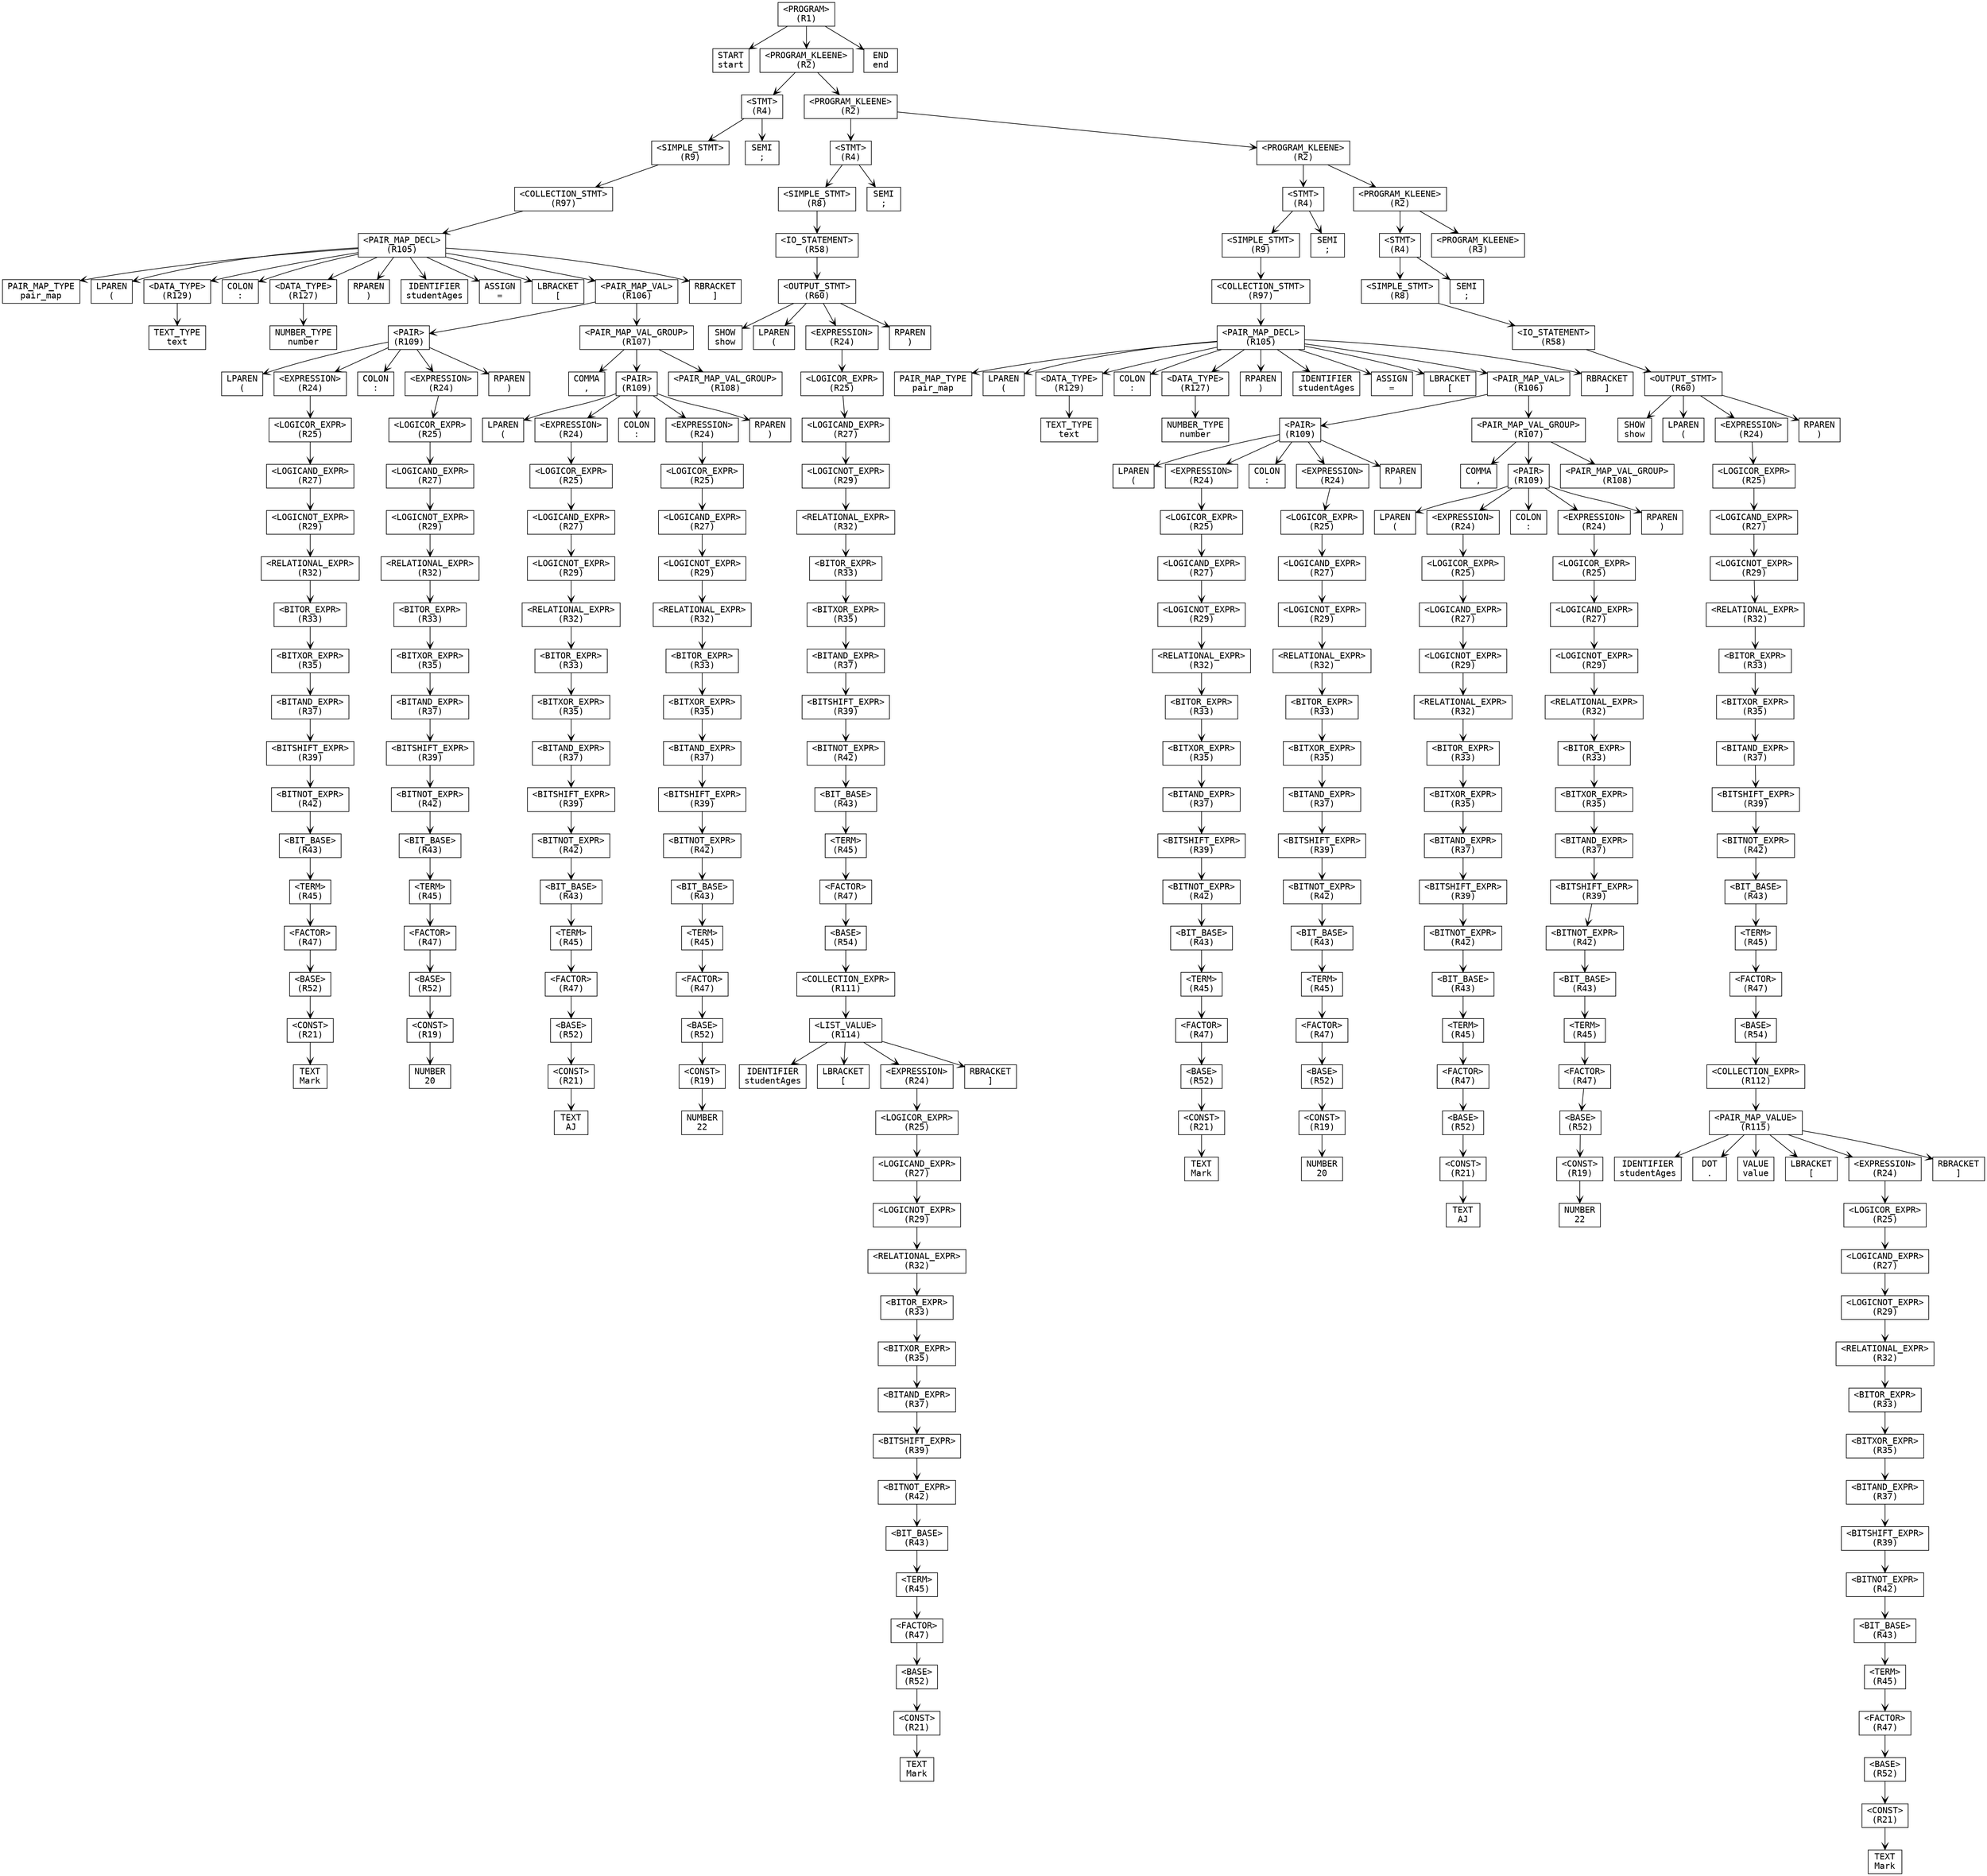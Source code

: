digraph ParseTree {
  node [shape=box, fontname="Courier"];
  edge [arrowhead=vee];
  n1201800545 [label="<PROGRAM>\n(R1)"];
  n1961605371 [label="START\nstart"];
  n1201800545 -> n1961605371;
  n1536781295 [label="<PROGRAM_KLEENE>\n(R2)"];
  n689754290 [label="<STMT>\n(R4)"];
  n1654236199 [label="<SIMPLE_STMT>\n(R9)"];
  n817180867 [label="<COLLECTION_STMT>\n(R97)"];
  n543417129 [label="<PAIR_MAP_DECL>\n(R105)"];
  n1865760471 [label="PAIR_MAP_TYPE\npair_map"];
  n543417129 -> n1865760471;
  n1084360586 [label="LPAREN\n("];
  n543417129 -> n1084360586;
  n1493697653 [label="<DATA_TYPE>\n(R129)"];
  n1716379350 [label="TEXT_TYPE\ntext"];
  n1493697653 -> n1716379350;
  n543417129 -> n1493697653;
  n550016846 [label="COLON\n:"];
  n543417129 -> n550016846;
  n1887853194 [label="<DATA_TYPE>\n(R127)"];
  n1773454147 [label="NUMBER_TYPE\nnumber"];
  n1887853194 -> n1773454147;
  n543417129 -> n1887853194;
  n1627851725 [label="RPAREN\n)"];
  n543417129 -> n1627851725;
  n85033540 [label="IDENTIFIER\nstudentAges"];
  n543417129 -> n85033540;
  n1199688294 [label="ASSIGN\n="];
  n543417129 -> n1199688294;
  n140556046 [label="LBRACKET\n["];
  n543417129 -> n140556046;
  n1373670572 [label="<PAIR_MAP_VAL>\n(R106)"];
  n1491744630 [label="<PAIR>\n(R109)"];
  n292619511 [label="LPAREN\n("];
  n1491744630 -> n292619511;
  n480512272 [label="<EXPRESSION>\n(R24)"];
  n1240757188 [label="<LOGICOR_EXPR>\n(R25)"];
  n1076669451 [label="<LOGICAND_EXPR>\n(R27)"];
  n1499684421 [label="<LOGICNOT_EXPR>\n(R29)"];
  n1697849584 [label="<RELATIONAL_EXPR>\n(R32)"];
  n263394753 [label="<BITOR_EXPR>\n(R33)"];
  n710589640 [label="<BITXOR_EXPR>\n(R35)"];
  n1762156208 [label="<BITAND_EXPR>\n(R37)"];
  n364959681 [label="<BITSHIFT_EXPR>\n(R39)"];
  n46847397 [label="<BITNOT_EXPR>\n(R42)"];
  n2106168776 [label="<BIT_BASE>\n(R43)"];
  n1457498391 [label="<TERM>\n(R45)"];
  n1169294034 [label="<FACTOR>\n(R47)"];
  n293703740 [label="<BASE>\n(R52)"];
  n538402833 [label="<CONST>\n(R21)"];
  n187429397 [label="TEXT\nMark"];
  n538402833 -> n187429397;
  n293703740 -> n538402833;
  n1169294034 -> n293703740;
  n1457498391 -> n1169294034;
  n2106168776 -> n1457498391;
  n46847397 -> n2106168776;
  n364959681 -> n46847397;
  n1762156208 -> n364959681;
  n710589640 -> n1762156208;
  n263394753 -> n710589640;
  n1697849584 -> n263394753;
  n1499684421 -> n1697849584;
  n1076669451 -> n1499684421;
  n1240757188 -> n1076669451;
  n480512272 -> n1240757188;
  n1491744630 -> n480512272;
  n1583007024 [label="COLON\n:"];
  n1491744630 -> n1583007024;
  n1128771255 [label="<EXPRESSION>\n(R24)"];
  n1481328934 [label="<LOGICOR_EXPR>\n(R25)"];
  n212120416 [label="<LOGICAND_EXPR>\n(R27)"];
  n81761409 [label="<LOGICNOT_EXPR>\n(R29)"];
  n2048106683 [label="<RELATIONAL_EXPR>\n(R32)"];
  n2022954150 [label="<BITOR_EXPR>\n(R33)"];
  n1359300455 [label="<BITXOR_EXPR>\n(R35)"];
  n688302682 [label="<BITAND_EXPR>\n(R37)"];
  n1324859833 [label="<BITSHIFT_EXPR>\n(R39)"];
  n682035749 [label="<BITNOT_EXPR>\n(R42)"];
  n1407344169 [label="<BIT_BASE>\n(R43)"];
  n1336568437 [label="<TERM>\n(R45)"];
  n1059094576 [label="<FACTOR>\n(R47)"];
  n793134035 [label="<BASE>\n(R52)"];
  n1855210244 [label="<CONST>\n(R19)"];
  n1928422753 [label="NUMBER\n20"];
  n1855210244 -> n1928422753;
  n793134035 -> n1855210244;
  n1059094576 -> n793134035;
  n1336568437 -> n1059094576;
  n1407344169 -> n1336568437;
  n682035749 -> n1407344169;
  n1324859833 -> n682035749;
  n688302682 -> n1324859833;
  n1359300455 -> n688302682;
  n2022954150 -> n1359300455;
  n2048106683 -> n2022954150;
  n81761409 -> n2048106683;
  n212120416 -> n81761409;
  n1481328934 -> n212120416;
  n1128771255 -> n1481328934;
  n1491744630 -> n1128771255;
  n1231768079 [label="RPAREN\n)"];
  n1491744630 -> n1231768079;
  n1373670572 -> n1491744630;
  n1412354090 [label="<PAIR_MAP_VAL_GROUP>\n(R107)"];
  n418260424 [label="COMMA\n,"];
  n1412354090 -> n418260424;
  n1640858073 [label="<PAIR>\n(R109)"];
  n1919255773 [label="LPAREN\n("];
  n1640858073 -> n1919255773;
  n1349039419 [label="<EXPRESSION>\n(R24)"];
  n960567963 [label="<LOGICOR_EXPR>\n(R25)"];
  n881821475 [label="<LOGICAND_EXPR>\n(R27)"];
  n1779613187 [label="<LOGICNOT_EXPR>\n(R29)"];
  n2143690519 [label="<RELATIONAL_EXPR>\n(R32)"];
  n1323452342 [label="<BITOR_EXPR>\n(R33)"];
  n110917590 [label="<BITXOR_EXPR>\n(R35)"];
  n2038510496 [label="<BITAND_EXPR>\n(R37)"];
  n921744672 [label="<BITSHIFT_EXPR>\n(R39)"];
  n1794345919 [label="<BITNOT_EXPR>\n(R42)"];
  n255091696 [label="<BIT_BASE>\n(R43)"];
  n2144886149 [label="<TERM>\n(R45)"];
  n1286782699 [label="<FACTOR>\n(R47)"];
  n988441265 [label="<BASE>\n(R52)"];
  n384677375 [label="<CONST>\n(R21)"];
  n728032978 [label="TEXT\nAJ"];
  n384677375 -> n728032978;
  n988441265 -> n384677375;
  n1286782699 -> n988441265;
  n2144886149 -> n1286782699;
  n255091696 -> n2144886149;
  n1794345919 -> n255091696;
  n921744672 -> n1794345919;
  n2038510496 -> n921744672;
  n110917590 -> n2038510496;
  n1323452342 -> n110917590;
  n2143690519 -> n1323452342;
  n1779613187 -> n2143690519;
  n881821475 -> n1779613187;
  n960567963 -> n881821475;
  n1349039419 -> n960567963;
  n1640858073 -> n1349039419;
  n1928872115 [label="COLON\n:"];
  n1640858073 -> n1928872115;
  n464389055 [label="<EXPRESSION>\n(R24)"];
  n1612124024 [label="<LOGICOR_EXPR>\n(R25)"];
  n1816737758 [label="<LOGICAND_EXPR>\n(R27)"];
  n1552158524 [label="<LOGICNOT_EXPR>\n(R29)"];
  n928799976 [label="<RELATIONAL_EXPR>\n(R32)"];
  n1869146548 [label="<BITOR_EXPR>\n(R33)"];
  n1245365312 [label="<BITXOR_EXPR>\n(R35)"];
  n909893588 [label="<BITAND_EXPR>\n(R37)"];
  n1674931943 [label="<BITSHIFT_EXPR>\n(R39)"];
  n1264066144 [label="<BITNOT_EXPR>\n(R42)"];
  n1474087823 [label="<BIT_BASE>\n(R43)"];
  n1064397791 [label="<TERM>\n(R45)"];
  n2006681728 [label="<FACTOR>\n(R47)"];
  n2092638989 [label="<BASE>\n(R52)"];
  n1292509094 [label="<CONST>\n(R19)"];
  n2031200843 [label="NUMBER\n22"];
  n1292509094 -> n2031200843;
  n2092638989 -> n1292509094;
  n2006681728 -> n2092638989;
  n1064397791 -> n2006681728;
  n1474087823 -> n1064397791;
  n1264066144 -> n1474087823;
  n1674931943 -> n1264066144;
  n909893588 -> n1674931943;
  n1245365312 -> n909893588;
  n1869146548 -> n1245365312;
  n928799976 -> n1869146548;
  n1552158524 -> n928799976;
  n1816737758 -> n1552158524;
  n1612124024 -> n1816737758;
  n464389055 -> n1612124024;
  n1640858073 -> n464389055;
  n1390801505 [label="RPAREN\n)"];
  n1640858073 -> n1390801505;
  n1412354090 -> n1640858073;
  n2011369595 [label="<PAIR_MAP_VAL_GROUP>\n(R108)"];
  n1412354090 -> n2011369595;
  n1373670572 -> n1412354090;
  n543417129 -> n1373670572;
  n1779029518 [label="RBRACKET\n]"];
  n543417129 -> n1779029518;
  n817180867 -> n543417129;
  n1654236199 -> n817180867;
  n689754290 -> n1654236199;
  n515799798 [label="SEMI\n;"];
  n689754290 -> n515799798;
  n1536781295 -> n689754290;
  n1672869306 [label="<PROGRAM_KLEENE>\n(R2)"];
  n205148543 [label="<STMT>\n(R4)"];
  n673668944 [label="<SIMPLE_STMT>\n(R8)"];
  n1168374120 [label="<IO_STATEMENT>\n(R58)"];
  n158850115 [label="<OUTPUT_STMT>\n(R60)"];
  n1469629883 [label="SHOW\nshow"];
  n158850115 -> n1469629883;
  n1163382215 [label="LPAREN\n("];
  n158850115 -> n1163382215;
  n535106748 [label="<EXPRESSION>\n(R24)"];
  n684152519 [label="<LOGICOR_EXPR>\n(R25)"];
  n971242361 [label="<LOGICAND_EXPR>\n(R27)"];
  n1109467255 [label="<LOGICNOT_EXPR>\n(R29)"];
  n1976999035 [label="<RELATIONAL_EXPR>\n(R32)"];
  n1739955560 [label="<BITOR_EXPR>\n(R33)"];
  n1093372628 [label="<BITXOR_EXPR>\n(R35)"];
  n172111902 [label="<BITAND_EXPR>\n(R37)"];
  n1261848681 [label="<BITSHIFT_EXPR>\n(R39)"];
  n2343610 [label="<BITNOT_EXPR>\n(R42)"];
  n490968384 [label="<BIT_BASE>\n(R43)"];
  n115006526 [label="<TERM>\n(R45)"];
  n2136385932 [label="<FACTOR>\n(R47)"];
  n1635685070 [label="<BASE>\n(R54)"];
  n1620505140 [label="<COLLECTION_EXPR>\n(R111)"];
  n813562164 [label="<LIST_VALUE>\n(R114)"];
  n2049780862 [label="IDENTIFIER\nstudentAges"];
  n813562164 -> n2049780862;
  n1875912983 [label="LBRACKET\n["];
  n813562164 -> n1875912983;
  n947941771 [label="<EXPRESSION>\n(R24)"];
  n1743494134 [label="<LOGICOR_EXPR>\n(R25)"];
  n1958090153 [label="<LOGICAND_EXPR>\n(R27)"];
  n448791225 [label="<LOGICNOT_EXPR>\n(R29)"];
  n569844803 [label="<RELATIONAL_EXPR>\n(R32)"];
  n444088224 [label="<BITOR_EXPR>\n(R33)"];
  n1579641371 [label="<BITXOR_EXPR>\n(R35)"];
  n1156083372 [label="<BITAND_EXPR>\n(R37)"];
  n1554358094 [label="<BITSHIFT_EXPR>\n(R39)"];
  n125513285 [label="<BITNOT_EXPR>\n(R42)"];
  n1659497219 [label="<BIT_BASE>\n(R43)"];
  n1710449916 [label="<TERM>\n(R45)"];
  n366794979 [label="<FACTOR>\n(R47)"];
  n1259066651 [label="<BASE>\n(R52)"];
  n1712819850 [label="<CONST>\n(R21)"];
  n406704688 [label="TEXT\nMark"];
  n1712819850 -> n406704688;
  n1259066651 -> n1712819850;
  n366794979 -> n1259066651;
  n1710449916 -> n366794979;
  n1659497219 -> n1710449916;
  n125513285 -> n1659497219;
  n1554358094 -> n125513285;
  n1156083372 -> n1554358094;
  n1579641371 -> n1156083372;
  n444088224 -> n1579641371;
  n569844803 -> n444088224;
  n448791225 -> n569844803;
  n1958090153 -> n448791225;
  n1743494134 -> n1958090153;
  n947941771 -> n1743494134;
  n813562164 -> n947941771;
  n1809127956 [label="RBRACKET\n]"];
  n813562164 -> n1809127956;
  n1620505140 -> n813562164;
  n1635685070 -> n1620505140;
  n2136385932 -> n1635685070;
  n115006526 -> n2136385932;
  n490968384 -> n115006526;
  n2343610 -> n490968384;
  n1261848681 -> n2343610;
  n172111902 -> n1261848681;
  n1093372628 -> n172111902;
  n1739955560 -> n1093372628;
  n1976999035 -> n1739955560;
  n1109467255 -> n1976999035;
  n971242361 -> n1109467255;
  n684152519 -> n971242361;
  n535106748 -> n684152519;
  n158850115 -> n535106748;
  n2128853368 [label="RPAREN\n)"];
  n158850115 -> n2128853368;
  n1168374120 -> n158850115;
  n673668944 -> n1168374120;
  n205148543 -> n673668944;
  n609885168 [label="SEMI\n;"];
  n205148543 -> n609885168;
  n1672869306 -> n205148543;
  n1384177945 [label="<PROGRAM_KLEENE>\n(R2)"];
  n289821927 [label="<STMT>\n(R4)"];
  n1921849294 [label="<SIMPLE_STMT>\n(R9)"];
  n117180404 [label="<COLLECTION_STMT>\n(R97)"];
  n1394718235 [label="<PAIR_MAP_DECL>\n(R105)"];
  n1885544948 [label="PAIR_MAP_TYPE\npair_map"];
  n1394718235 -> n1885544948;
  n1783266129 [label="LPAREN\n("];
  n1394718235 -> n1783266129;
  n216994379 [label="<DATA_TYPE>\n(R129)"];
  n1386278051 [label="TEXT_TYPE\ntext"];
  n216994379 -> n1386278051;
  n1394718235 -> n216994379;
  n1000676226 [label="COLON\n:"];
  n1394718235 -> n1000676226;
  n34369364 [label="<DATA_TYPE>\n(R127)"];
  n1980057620 [label="NUMBER_TYPE\nnumber"];
  n34369364 -> n1980057620;
  n1394718235 -> n34369364;
  n588605315 [label="RPAREN\n)"];
  n1394718235 -> n588605315;
  n822022504 [label="IDENTIFIER\nstudentAges"];
  n1394718235 -> n822022504;
  n1365819116 [label="ASSIGN\n="];
  n1394718235 -> n1365819116;
  n233904445 [label="LBRACKET\n["];
  n1394718235 -> n233904445;
  n89153151 [label="<PAIR_MAP_VAL>\n(R106)"];
  n1298955244 [label="<PAIR>\n(R109)"];
  n1508324211 [label="LPAREN\n("];
  n1298955244 -> n1508324211;
  n1557852547 [label="<EXPRESSION>\n(R24)"];
  n1543438273 [label="<LOGICOR_EXPR>\n(R25)"];
  n1969441865 [label="<LOGICAND_EXPR>\n(R27)"];
  n360678717 [label="<LOGICNOT_EXPR>\n(R29)"];
  n513943800 [label="<RELATIONAL_EXPR>\n(R32)"];
  n848223258 [label="<BITOR_EXPR>\n(R33)"];
  n1566629638 [label="<BITXOR_EXPR>\n(R35)"];
  n878706682 [label="<BITAND_EXPR>\n(R37)"];
  n1001776225 [label="<BITSHIFT_EXPR>\n(R39)"];
  n2141163777 [label="<BITNOT_EXPR>\n(R42)"];
  n618461467 [label="<BIT_BASE>\n(R43)"];
  n1865904725 [label="<TERM>\n(R45)"];
  n2075460926 [label="<FACTOR>\n(R47)"];
  n2023851216 [label="<BASE>\n(R52)"];
  n997637886 [label="<CONST>\n(R21)"];
  n1862784543 [label="TEXT\nMark"];
  n997637886 -> n1862784543;
  n2023851216 -> n997637886;
  n2075460926 -> n2023851216;
  n1865904725 -> n2075460926;
  n618461467 -> n1865904725;
  n2141163777 -> n618461467;
  n1001776225 -> n2141163777;
  n878706682 -> n1001776225;
  n1566629638 -> n878706682;
  n848223258 -> n1566629638;
  n513943800 -> n848223258;
  n360678717 -> n513943800;
  n1969441865 -> n360678717;
  n1543438273 -> n1969441865;
  n1557852547 -> n1543438273;
  n1298955244 -> n1557852547;
  n1011397172 [label="COLON\n:"];
  n1298955244 -> n1011397172;
  n1220224617 [label="<EXPRESSION>\n(R24)"];
  n1177874638 [label="<LOGICOR_EXPR>\n(R25)"];
  n399667513 [label="<LOGICAND_EXPR>\n(R27)"];
  n1861396709 [label="<LOGICNOT_EXPR>\n(R29)"];
  n2137735996 [label="<RELATIONAL_EXPR>\n(R32)"];
  n515407519 [label="<BITOR_EXPR>\n(R33)"];
  n451387336 [label="<BITXOR_EXPR>\n(R35)"];
  n1638509041 [label="<BITAND_EXPR>\n(R37)"];
  n1157522523 [label="<BITSHIFT_EXPR>\n(R39)"];
  n426751709 [label="<BITNOT_EXPR>\n(R42)"];
  n1062237159 [label="<BIT_BASE>\n(R43)"];
  n320517085 [label="<TERM>\n(R45)"];
  n619823449 [label="<FACTOR>\n(R47)"];
  n1078743620 [label="<BASE>\n(R52)"];
  n2084556513 [label="<CONST>\n(R19)"];
  n989667040 [label="NUMBER\n20"];
  n2084556513 -> n989667040;
  n1078743620 -> n2084556513;
  n619823449 -> n1078743620;
  n320517085 -> n619823449;
  n1062237159 -> n320517085;
  n426751709 -> n1062237159;
  n1157522523 -> n426751709;
  n1638509041 -> n1157522523;
  n451387336 -> n1638509041;
  n515407519 -> n451387336;
  n2137735996 -> n515407519;
  n1861396709 -> n2137735996;
  n399667513 -> n1861396709;
  n1177874638 -> n399667513;
  n1220224617 -> n1177874638;
  n1298955244 -> n1220224617;
  n271379439 [label="RPAREN\n)"];
  n1298955244 -> n271379439;
  n89153151 -> n1298955244;
  n844121564 [label="<PAIR_MAP_VAL_GROUP>\n(R107)"];
  n815455665 [label="COMMA\n,"];
  n844121564 -> n815455665;
  n1648545628 [label="<PAIR>\n(R109)"];
  n356922216 [label="LPAREN\n("];
  n1648545628 -> n356922216;
  n621345465 [label="<EXPRESSION>\n(R24)"];
  n1134152956 [label="<LOGICOR_EXPR>\n(R25)"];
  n928371708 [label="<LOGICAND_EXPR>\n(R27)"];
  n321678093 [label="<LOGICNOT_EXPR>\n(R29)"];
  n1897105123 [label="<RELATIONAL_EXPR>\n(R32)"];
  n2086685201 [label="<BITOR_EXPR>\n(R33)"];
  n1706277970 [label="<BITXOR_EXPR>\n(R35)"];
  n364365802 [label="<BITAND_EXPR>\n(R37)"];
  n2029944609 [label="<BITSHIFT_EXPR>\n(R39)"];
  n112231149 [label="<BITNOT_EXPR>\n(R42)"];
  n2115632965 [label="<BIT_BASE>\n(R43)"];
  n1429929979 [label="<TERM>\n(R45)"];
  n1589019914 [label="<FACTOR>\n(R47)"];
  n1553191899 [label="<BASE>\n(R52)"];
  n1833037019 [label="<CONST>\n(R21)"];
  n1862665135 [label="TEXT\nAJ"];
  n1833037019 -> n1862665135;
  n1553191899 -> n1833037019;
  n1589019914 -> n1553191899;
  n1429929979 -> n1589019914;
  n2115632965 -> n1429929979;
  n112231149 -> n2115632965;
  n2029944609 -> n112231149;
  n364365802 -> n2029944609;
  n1706277970 -> n364365802;
  n2086685201 -> n1706277970;
  n1897105123 -> n2086685201;
  n321678093 -> n1897105123;
  n928371708 -> n321678093;
  n1134152956 -> n928371708;
  n621345465 -> n1134152956;
  n1648545628 -> n621345465;
  n99767696 [label="COLON\n:"];
  n1648545628 -> n99767696;
  n1195197438 [label="<EXPRESSION>\n(R24)"];
  n628644086 [label="<LOGICOR_EXPR>\n(R25)"];
  n2059156621 [label="<LOGICAND_EXPR>\n(R27)"];
  n1844816031 [label="<LOGICNOT_EXPR>\n(R29)"];
  n1081746540 [label="<RELATIONAL_EXPR>\n(R32)"];
  n656571261 [label="<BITOR_EXPR>\n(R33)"];
  n1013015360 [label="<BITXOR_EXPR>\n(R35)"];
  n2089850115 [label="<BITAND_EXPR>\n(R37)"];
  n1834522553 [label="<BITSHIFT_EXPR>\n(R39)"];
  n1494610172 [label="<BITNOT_EXPR>\n(R42)"];
  n1859777533 [label="<BIT_BASE>\n(R43)"];
  n379145128 [label="<TERM>\n(R45)"];
  n1070986141 [label="<FACTOR>\n(R47)"];
  n1227974283 [label="<BASE>\n(R52)"];
  n1758863947 [label="<CONST>\n(R19)"];
  n885973234 [label="NUMBER\n22"];
  n1758863947 -> n885973234;
  n1227974283 -> n1758863947;
  n1070986141 -> n1227974283;
  n379145128 -> n1070986141;
  n1859777533 -> n379145128;
  n1494610172 -> n1859777533;
  n1834522553 -> n1494610172;
  n2089850115 -> n1834522553;
  n1013015360 -> n2089850115;
  n656571261 -> n1013015360;
  n1081746540 -> n656571261;
  n1844816031 -> n1081746540;
  n2059156621 -> n1844816031;
  n628644086 -> n2059156621;
  n1195197438 -> n628644086;
  n1648545628 -> n1195197438;
  n613917933 [label="RPAREN\n)"];
  n1648545628 -> n613917933;
  n844121564 -> n1648545628;
  n1724943306 [label="<PAIR_MAP_VAL_GROUP>\n(R108)"];
  n844121564 -> n1724943306;
  n89153151 -> n844121564;
  n1394718235 -> n89153151;
  n1070410017 [label="RBRACKET\n]"];
  n1394718235 -> n1070410017;
  n117180404 -> n1394718235;
  n1921849294 -> n117180404;
  n289821927 -> n1921849294;
  n2093455194 [label="SEMI\n;"];
  n289821927 -> n2093455194;
  n1384177945 -> n289821927;
  n1701770467 [label="<PROGRAM_KLEENE>\n(R2)"];
  n126008671 [label="<STMT>\n(R4)"];
  n1364199599 [label="<SIMPLE_STMT>\n(R8)"];
  n300755096 [label="<IO_STATEMENT>\n(R58)"];
  n62263210 [label="<OUTPUT_STMT>\n(R60)"];
  n290206406 [label="SHOW\nshow"];
  n62263210 -> n290206406;
  n1074287920 [label="LPAREN\n("];
  n62263210 -> n1074287920;
  n953752641 [label="<EXPRESSION>\n(R24)"];
  n186748847 [label="<LOGICOR_EXPR>\n(R25)"];
  n2072729103 [label="<LOGICAND_EXPR>\n(R27)"];
  n2032676251 [label="<LOGICNOT_EXPR>\n(R29)"];
  n165875179 [label="<RELATIONAL_EXPR>\n(R32)"];
  n246986639 [label="<BITOR_EXPR>\n(R33)"];
  n799191929 [label="<BITXOR_EXPR>\n(R35)"];
  n400431075 [label="<BITAND_EXPR>\n(R37)"];
  n113499302 [label="<BITSHIFT_EXPR>\n(R39)"];
  n1301026622 [label="<BITNOT_EXPR>\n(R42)"];
  n1997495437 [label="<BIT_BASE>\n(R43)"];
  n269036672 [label="<TERM>\n(R45)"];
  n137884875 [label="<FACTOR>\n(R47)"];
  n623851284 [label="<BASE>\n(R54)"];
  n675937288 [label="<COLLECTION_EXPR>\n(R112)"];
  n1912453293 [label="<PAIR_MAP_VALUE>\n(R115)"];
  n1180408821 [label="IDENTIFIER\nstudentAges"];
  n1912453293 -> n1180408821;
  n437289917 [label="DOT\n."];
  n1912453293 -> n437289917;
  n2111739211 [label="VALUE\nvalue"];
  n1912453293 -> n2111739211;
  n1643803277 [label="LBRACKET\n["];
  n1912453293 -> n1643803277;
  n2070202740 [label="<EXPRESSION>\n(R24)"];
  n1710727374 [label="<LOGICOR_EXPR>\n(R25)"];
  n1812596214 [label="<LOGICAND_EXPR>\n(R27)"];
  n1591114976 [label="<LOGICNOT_EXPR>\n(R29)"];
  n61088039 [label="<RELATIONAL_EXPR>\n(R32)"];
  n1527582797 [label="<BITOR_EXPR>\n(R33)"];
  n1729403759 [label="<BITXOR_EXPR>\n(R35)"];
  n172542481 [label="<BITAND_EXPR>\n(R37)"];
  n675770214 [label="<BITSHIFT_EXPR>\n(R39)"];
  n461086043 [label="<BITNOT_EXPR>\n(R42)"];
  n1492624056 [label="<BIT_BASE>\n(R43)"];
  n337896437 [label="<TERM>\n(R45)"];
  n118260296 [label="<FACTOR>\n(R47)"];
  n1088050871 [label="<BASE>\n(R52)"];
  n626908790 [label="<CONST>\n(R21)"];
  n778743139 [label="TEXT\nMark"];
  n626908790 -> n778743139;
  n1088050871 -> n626908790;
  n118260296 -> n1088050871;
  n337896437 -> n118260296;
  n1492624056 -> n337896437;
  n461086043 -> n1492624056;
  n675770214 -> n461086043;
  n172542481 -> n675770214;
  n1729403759 -> n172542481;
  n1527582797 -> n1729403759;
  n61088039 -> n1527582797;
  n1591114976 -> n61088039;
  n1812596214 -> n1591114976;
  n1710727374 -> n1812596214;
  n2070202740 -> n1710727374;
  n1912453293 -> n2070202740;
  n1293382692 [label="RBRACKET\n]"];
  n1912453293 -> n1293382692;
  n675937288 -> n1912453293;
  n623851284 -> n675937288;
  n137884875 -> n623851284;
  n269036672 -> n137884875;
  n1997495437 -> n269036672;
  n1301026622 -> n1997495437;
  n113499302 -> n1301026622;
  n400431075 -> n113499302;
  n799191929 -> n400431075;
  n246986639 -> n799191929;
  n165875179 -> n246986639;
  n2032676251 -> n165875179;
  n2072729103 -> n2032676251;
  n186748847 -> n2072729103;
  n953752641 -> n186748847;
  n62263210 -> n953752641;
  n1609235679 [label="RPAREN\n)"];
  n62263210 -> n1609235679;
  n300755096 -> n62263210;
  n1364199599 -> n300755096;
  n126008671 -> n1364199599;
  n344926010 [label="SEMI\n;"];
  n126008671 -> n344926010;
  n1701770467 -> n126008671;
  n1878364541 [label="<PROGRAM_KLEENE>\n(R3)"];
  n1701770467 -> n1878364541;
  n1384177945 -> n1701770467;
  n1672869306 -> n1384177945;
  n1536781295 -> n1672869306;
  n1201800545 -> n1536781295;
  n431324915 [label="END\nend"];
  n1201800545 -> n431324915;
}